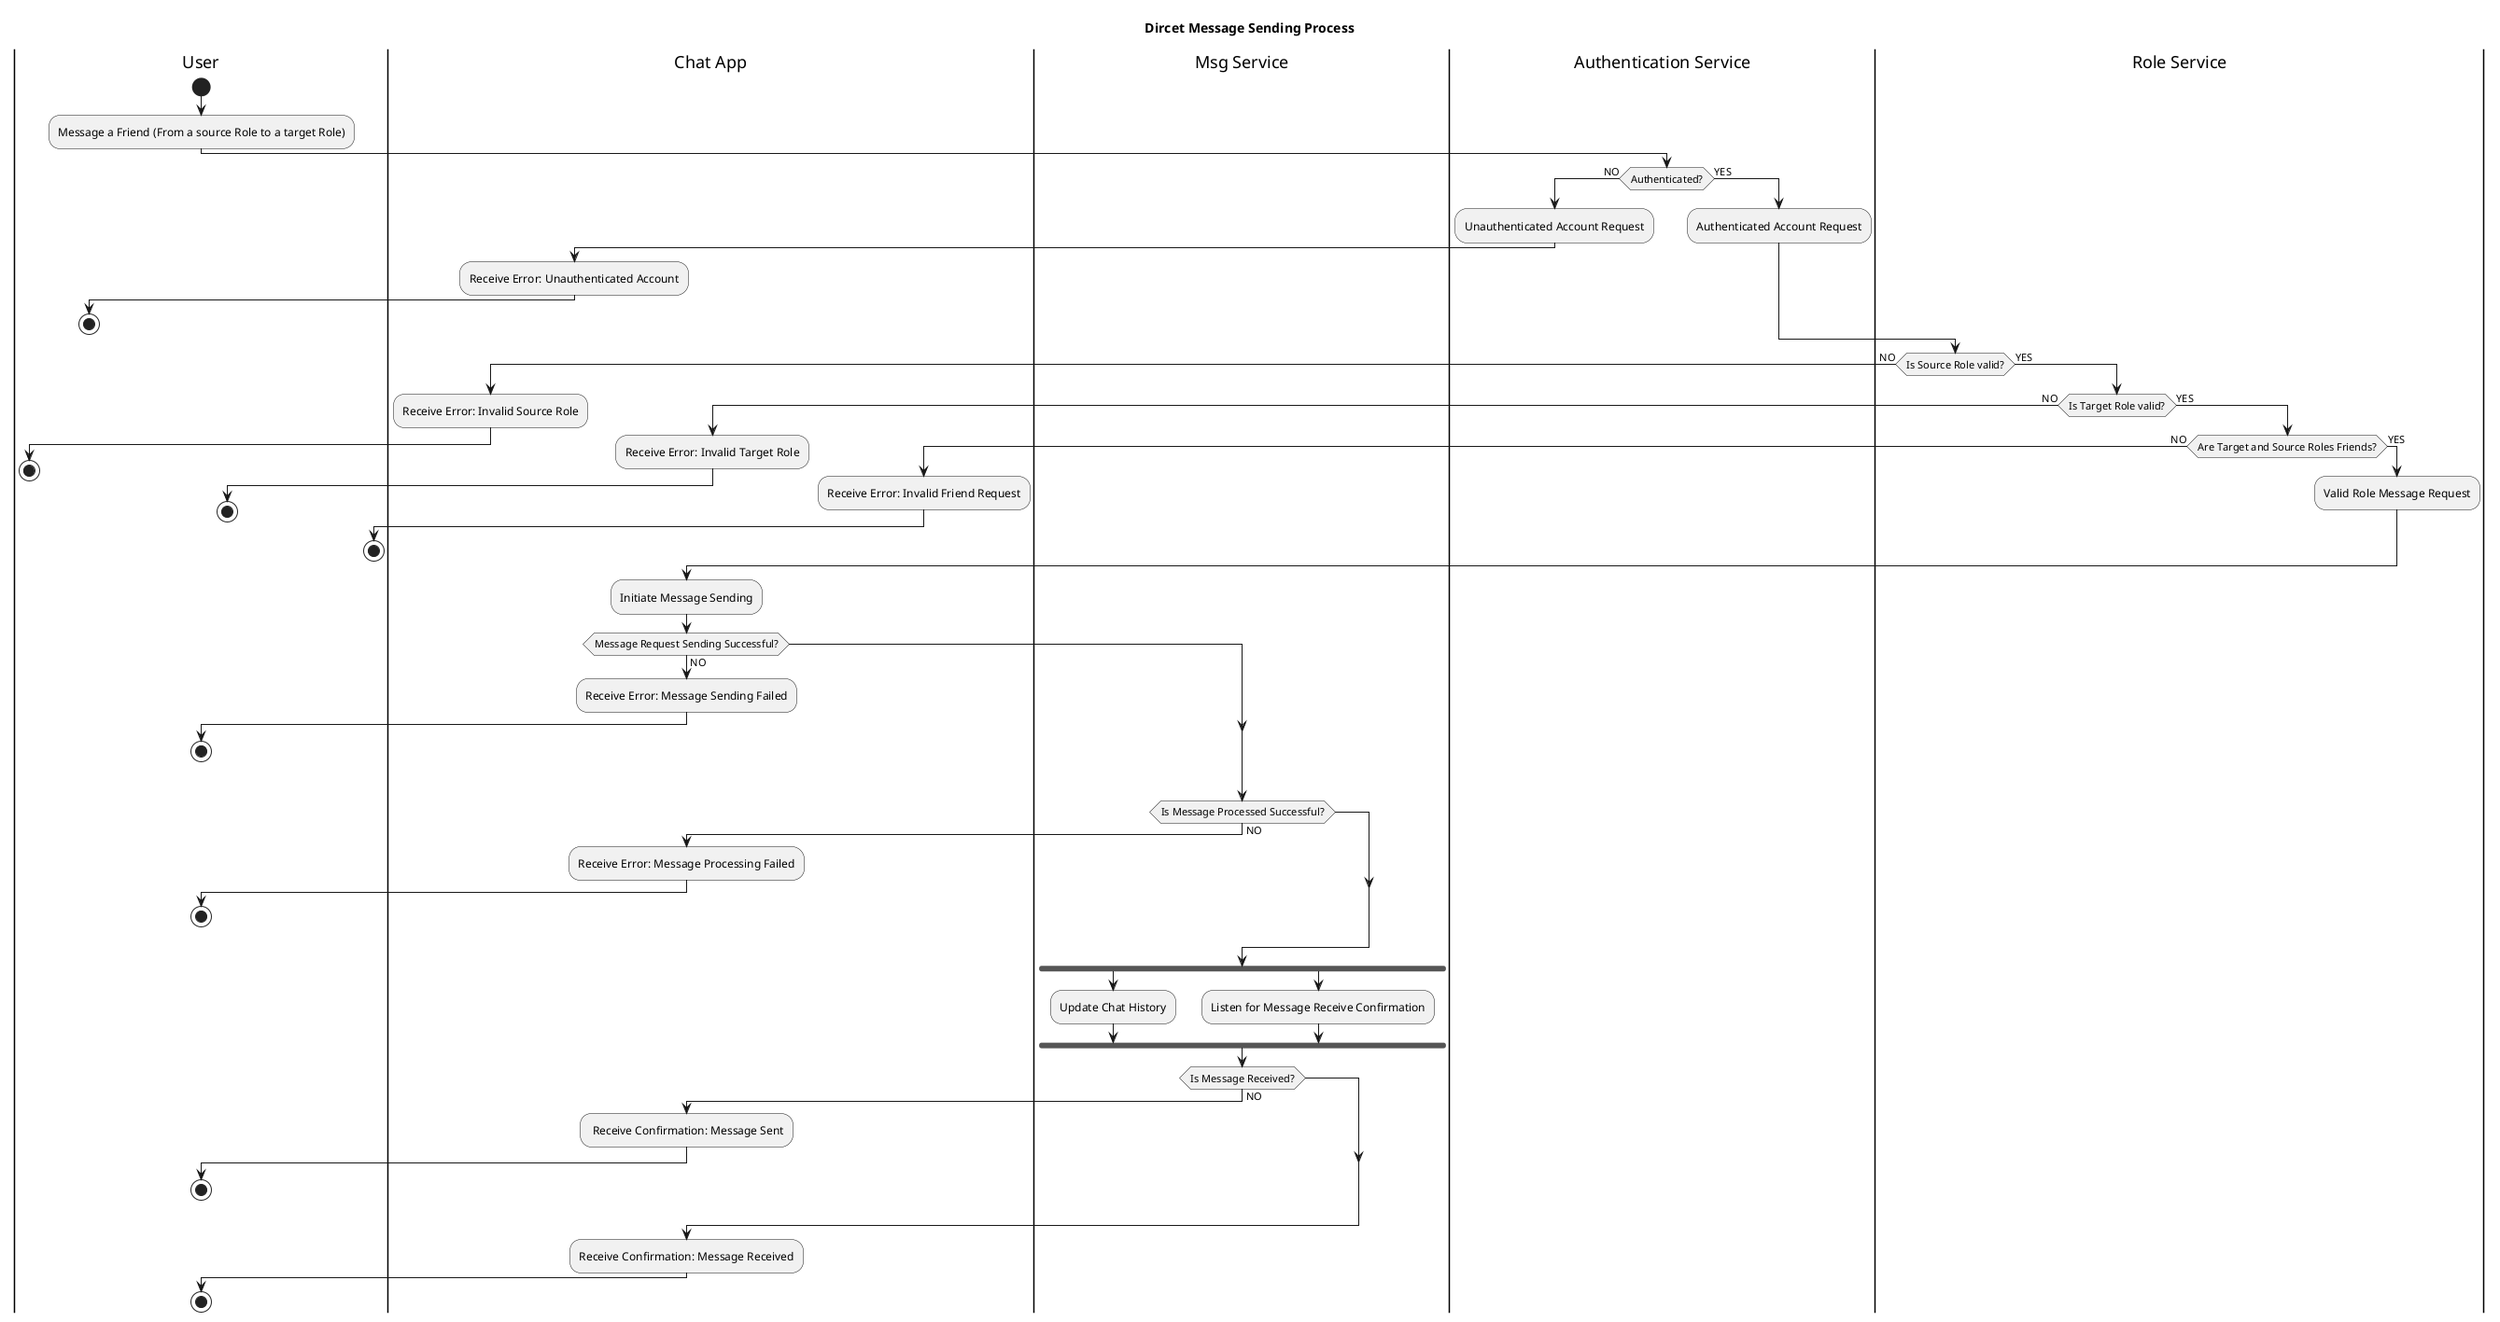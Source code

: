 @startuml
title Dircet Message Sending Process

|User|
|Chat App|
|Msg Service|
|Authentication Service|
|Role Service|

|User|
start
:Message a Friend (From a source Role to a target Role);

|Authentication Service|
if (Authenticated?) then (NO)
  :Unauthenticated Account Request;
  |Chat App|
  :Receive Error: Unauthenticated Account;
  |User|
  stop
else (YES)
  |Authentication Service|  
  :Authenticated Account Request;
endif

|Role Service|
if (Is Source Role valid?) then (NO)
  |Chat App|  
  :Receive Error: Invalid Source Role;
  |User|
  stop
else (YES)
  |Role Service|
  if (Is Target Role valid?) then (NO)
    |Chat App|
    :Receive Error: Invalid Target Role;
    |User|
    stop
  else (YES)
    |Role Service|
    if (Are Target and Source Roles Friends?) then (NO)
      |Chat App|
      :Receive Error: Invalid Friend Request;
      |User|
      stop
    else (YES)
      |Role Service|
      :Valid Role Message Request;
    endif
  endif
endif

|Chat App|
:Initiate Message Sending;
if (Message Request Sending Successful?) then (NO)
  |Chat App|
  :Receive Error: Message Sending Failed;
  |User|
  stop
endif
|Msg Service|
if (Is Message Processed Successful?) then (NO)
  |Chat App|
  :Receive Error: Message Processing Failed;
  |User|
  stop
endif
|Msg Service|
fork
  :Update Chat History;
fork again
  :Listen for Message Receive Confirmation;
end fork
|Msg Service|
if (Is Message Received?) then (NO)
  |Chat App|
  : Receive Confirmation: Message Sent;
  |User|
  stop
endif
|Chat App|
:Receive Confirmation: Message Received;
|User|
stop
@enduml

